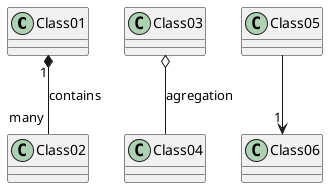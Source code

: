 @startuml

Class01 "1" *-- "many" Class02 : contains

Class03 o-- Class04 : agregation

Class05 --> "1" Class06

@enduml